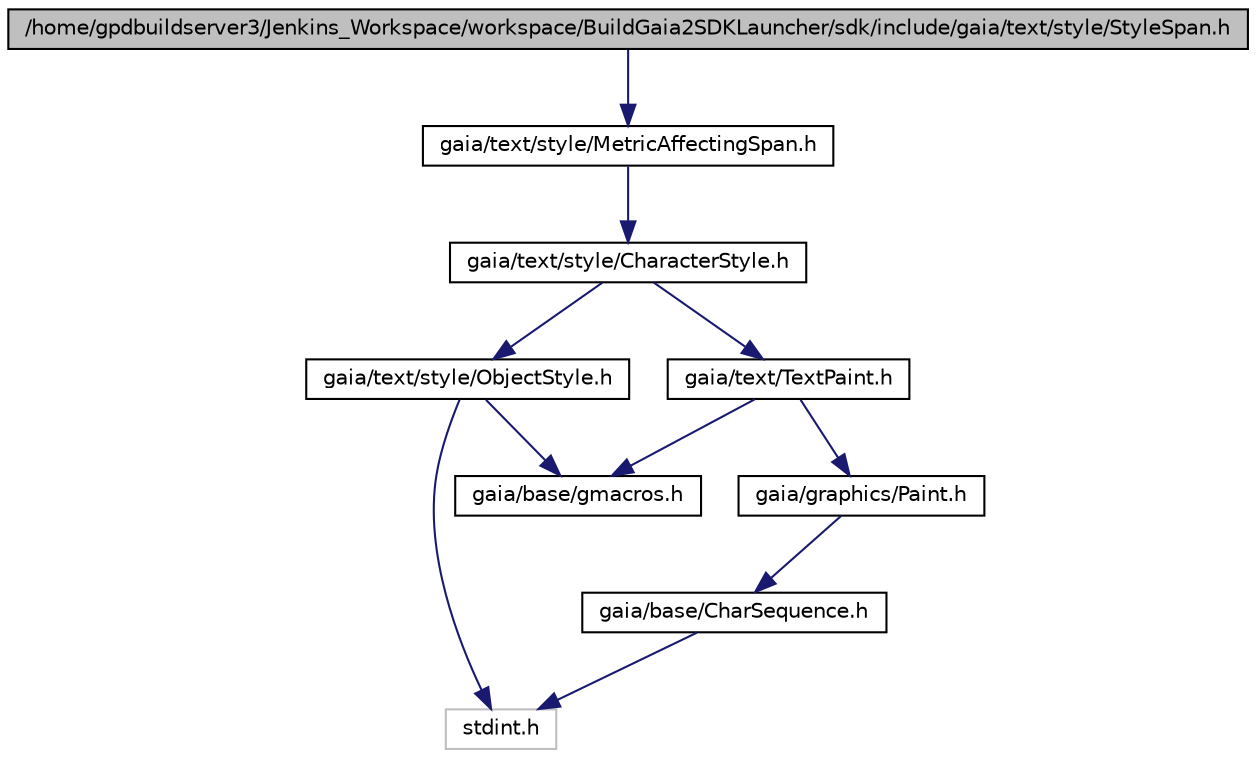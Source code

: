 digraph G
{
  edge [fontname="Helvetica",fontsize="10",labelfontname="Helvetica",labelfontsize="10"];
  node [fontname="Helvetica",fontsize="10",shape=record];
  Node1 [label="/home/gpdbuildserver3/Jenkins_Workspace/workspace/BuildGaia2SDKLauncher/sdk/include/gaia/text/style/StyleSpan.h",height=0.2,width=0.4,color="black", fillcolor="grey75", style="filled" fontcolor="black"];
  Node1 -> Node2 [color="midnightblue",fontsize="10",style="solid",fontname="Helvetica"];
  Node2 [label="gaia/text/style/MetricAffectingSpan.h",height=0.2,width=0.4,color="black", fillcolor="white", style="filled",URL="$d6/d5c/_metric_affecting_span_8h.html"];
  Node2 -> Node3 [color="midnightblue",fontsize="10",style="solid",fontname="Helvetica"];
  Node3 [label="gaia/text/style/CharacterStyle.h",height=0.2,width=0.4,color="black", fillcolor="white", style="filled",URL="$d5/dc5/_character_style_8h.html"];
  Node3 -> Node4 [color="midnightblue",fontsize="10",style="solid",fontname="Helvetica"];
  Node4 [label="gaia/text/style/ObjectStyle.h",height=0.2,width=0.4,color="black", fillcolor="white", style="filled",URL="$d1/d81/_object_style_8h.html"];
  Node4 -> Node5 [color="midnightblue",fontsize="10",style="solid",fontname="Helvetica"];
  Node5 [label="stdint.h",height=0.2,width=0.4,color="grey75", fillcolor="white", style="filled"];
  Node4 -> Node6 [color="midnightblue",fontsize="10",style="solid",fontname="Helvetica"];
  Node6 [label="gaia/base/gmacros.h",height=0.2,width=0.4,color="black", fillcolor="white", style="filled",URL="$d1/dd0/gmacros_8h.html"];
  Node3 -> Node7 [color="midnightblue",fontsize="10",style="solid",fontname="Helvetica"];
  Node7 [label="gaia/text/TextPaint.h",height=0.2,width=0.4,color="black", fillcolor="white", style="filled",URL="$d5/d4f/_text_paint_8h.html"];
  Node7 -> Node8 [color="midnightblue",fontsize="10",style="solid",fontname="Helvetica"];
  Node8 [label="gaia/graphics/Paint.h",height=0.2,width=0.4,color="black", fillcolor="white", style="filled",URL="$db/d7d/_paint_8h.html"];
  Node8 -> Node9 [color="midnightblue",fontsize="10",style="solid",fontname="Helvetica"];
  Node9 [label="gaia/base/CharSequence.h",height=0.2,width=0.4,color="black", fillcolor="white", style="filled",URL="$d7/d97/_char_sequence_8h.html"];
  Node9 -> Node5 [color="midnightblue",fontsize="10",style="solid",fontname="Helvetica"];
  Node7 -> Node6 [color="midnightblue",fontsize="10",style="solid",fontname="Helvetica"];
}
